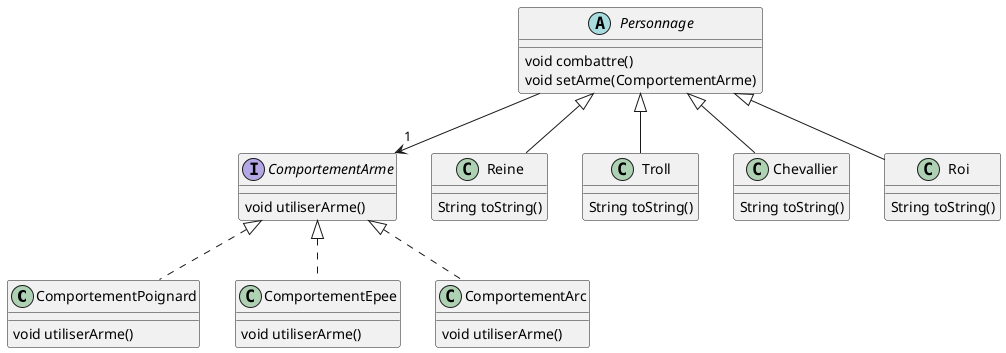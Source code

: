 @startuml

' definitions
' -----------

' package "Comportements"
class ComportementPoignard
class ComportementEpee
interface ComportementArme
class ComportementArc
' end package

' package "Personnages"
abstract Personnage
class Reine
class Troll
class Chevallier
class Roi
' end package

' content
' -------

' ComportementArme:
ComportementArme : void utiliserArme()

' Personnage:
Personnage --> "1" ComportementArme
Personnage : void combattre()
Personnage : void setArme(ComportementArme)

' Reine:
Personnage <|-- Reine
Reine : String toString()

' ComportementEpee:
ComportementArme <|.. ComportementEpee
ComportementEpee : void utiliserArme()

' Roi:
Personnage <|-- Roi
Roi : String toString()

' ComportementPoignard:
ComportementArme <|.. ComportementPoignard
ComportementPoignard : void utiliserArme()

' ComportementArc:
ComportementArme <|.. ComportementArc
ComportementArc : void utiliserArme()

' Troll:
Personnage <|-- Troll
Troll : String toString()

' Chevallier:
Personnage <|-- Chevallier
Chevallier : String toString()

@enduml
